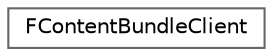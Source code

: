 digraph "Graphical Class Hierarchy"
{
 // INTERACTIVE_SVG=YES
 // LATEX_PDF_SIZE
  bgcolor="transparent";
  edge [fontname=Helvetica,fontsize=10,labelfontname=Helvetica,labelfontsize=10];
  node [fontname=Helvetica,fontsize=10,shape=box,height=0.2,width=0.4];
  rankdir="LR";
  Node0 [id="Node000000",label="FContentBundleClient",height=0.2,width=0.4,color="grey40", fillcolor="white", style="filled",URL="$d4/d5e/classFContentBundleClient.html",tooltip=" "];
}
